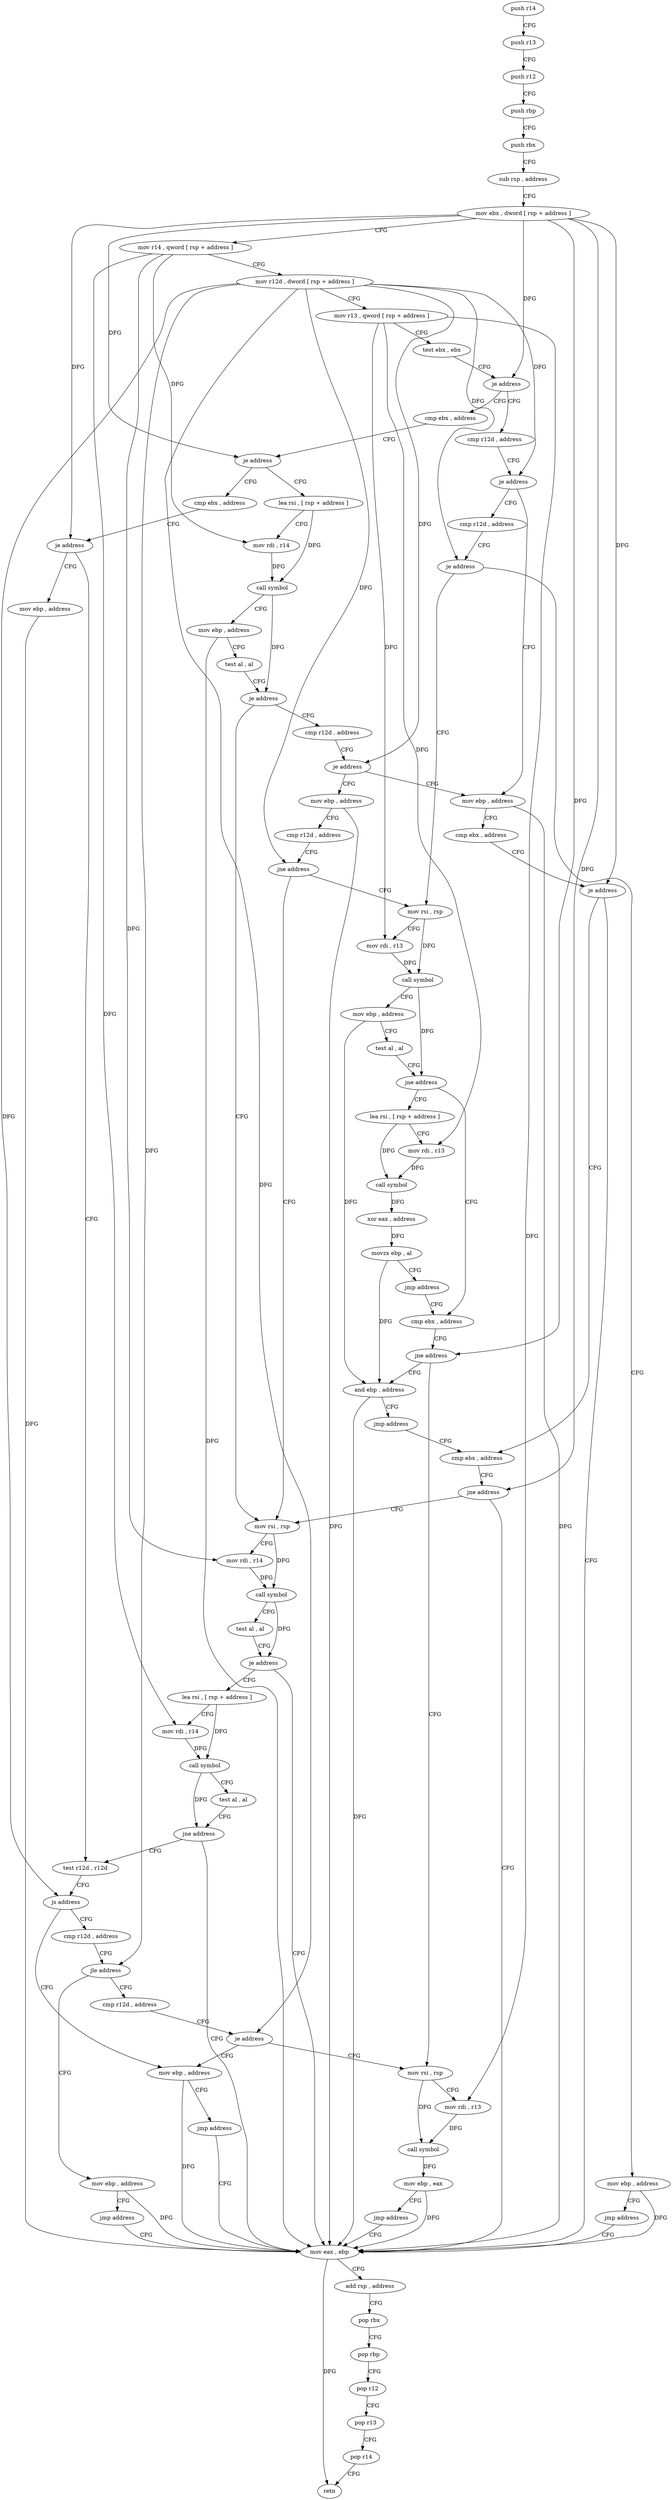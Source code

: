 digraph "func" {
"130745" [label = "push r14" ]
"130747" [label = "push r13" ]
"130749" [label = "push r12" ]
"130751" [label = "push rbp" ]
"130752" [label = "push rbx" ]
"130753" [label = "sub rsp , address" ]
"130757" [label = "mov ebx , dword [ rsp + address ]" ]
"130761" [label = "mov r14 , qword [ rsp + address ]" ]
"130766" [label = "mov r12d , dword [ rsp + address ]" ]
"130771" [label = "mov r13 , qword [ rsp + address ]" ]
"130776" [label = "test ebx , ebx" ]
"130778" [label = "je address" ]
"130937" [label = "cmp r12d , address" ]
"130784" [label = "cmp ebx , address" ]
"130941" [label = "je address" ]
"130959" [label = "mov ebp , address" ]
"130943" [label = "cmp r12d , address" ]
"130787" [label = "je address" ]
"130818" [label = "lea rsi , [ rsp + address ]" ]
"130789" [label = "cmp ebx , address" ]
"130964" [label = "cmp ebx , address" ]
"130967" [label = "je address" ]
"130803" [label = "mov eax , ebp" ]
"130973" [label = "cmp ebx , address" ]
"130947" [label = "je address" ]
"130861" [label = "mov rsi , rsp" ]
"130949" [label = "mov ebp , address" ]
"130823" [label = "mov rdi , r14" ]
"130826" [label = "call symbol" ]
"130831" [label = "mov ebp , address" ]
"130836" [label = "test al , al" ]
"130838" [label = "je address" ]
"130982" [label = "mov rsi , rsp" ]
"130844" [label = "cmp r12d , address" ]
"130792" [label = "je address" ]
"131022" [label = "test r12d , r12d" ]
"130798" [label = "mov ebp , address" ]
"130805" [label = "add rsp , address" ]
"130809" [label = "pop rbx" ]
"130810" [label = "pop rbp" ]
"130811" [label = "pop r12" ]
"130813" [label = "pop r13" ]
"130815" [label = "pop r14" ]
"130817" [label = "retn" ]
"130976" [label = "jne address" ]
"130864" [label = "mov rdi , r13" ]
"130867" [label = "call symbol" ]
"130872" [label = "mov ebp , address" ]
"130877" [label = "test al , al" ]
"130879" [label = "jne address" ]
"130901" [label = "lea rsi , [ rsp + address ]" ]
"130881" [label = "cmp ebx , address" ]
"130954" [label = "jmp address" ]
"130985" [label = "mov rdi , r14" ]
"130988" [label = "call symbol" ]
"130993" [label = "test al , al" ]
"130995" [label = "je address" ]
"131001" [label = "lea rsi , [ rsp + address ]" ]
"130848" [label = "je address" ]
"130850" [label = "mov ebp , address" ]
"131025" [label = "js address" ]
"131043" [label = "mov ebp , address" ]
"131027" [label = "cmp r12d , address" ]
"130906" [label = "mov rdi , r13" ]
"130909" [label = "call symbol" ]
"130914" [label = "xor eax , address" ]
"130917" [label = "movzx ebp , al" ]
"130920" [label = "jmp address" ]
"130884" [label = "jne address" ]
"130922" [label = "and ebp , address" ]
"130886" [label = "mov rsi , rsp" ]
"131006" [label = "mov rdi , r14" ]
"131009" [label = "call symbol" ]
"131014" [label = "test al , al" ]
"131016" [label = "jne address" ]
"130855" [label = "cmp r12d , address" ]
"130859" [label = "jne address" ]
"131048" [label = "jmp address" ]
"131031" [label = "jle address" ]
"130927" [label = "mov ebp , address" ]
"131033" [label = "cmp r12d , address" ]
"130925" [label = "jmp address" ]
"130889" [label = "mov rdi , r13" ]
"130892" [label = "call symbol" ]
"130897" [label = "mov ebp , eax" ]
"130899" [label = "jmp address" ]
"130932" [label = "jmp address" ]
"131037" [label = "je address" ]
"130745" -> "130747" [ label = "CFG" ]
"130747" -> "130749" [ label = "CFG" ]
"130749" -> "130751" [ label = "CFG" ]
"130751" -> "130752" [ label = "CFG" ]
"130752" -> "130753" [ label = "CFG" ]
"130753" -> "130757" [ label = "CFG" ]
"130757" -> "130761" [ label = "CFG" ]
"130757" -> "130778" [ label = "DFG" ]
"130757" -> "130787" [ label = "DFG" ]
"130757" -> "130967" [ label = "DFG" ]
"130757" -> "130792" [ label = "DFG" ]
"130757" -> "130976" [ label = "DFG" ]
"130757" -> "130884" [ label = "DFG" ]
"130761" -> "130766" [ label = "CFG" ]
"130761" -> "130823" [ label = "DFG" ]
"130761" -> "130985" [ label = "DFG" ]
"130761" -> "131006" [ label = "DFG" ]
"130766" -> "130771" [ label = "CFG" ]
"130766" -> "130941" [ label = "DFG" ]
"130766" -> "130947" [ label = "DFG" ]
"130766" -> "130848" [ label = "DFG" ]
"130766" -> "131025" [ label = "DFG" ]
"130766" -> "130859" [ label = "DFG" ]
"130766" -> "131031" [ label = "DFG" ]
"130766" -> "131037" [ label = "DFG" ]
"130771" -> "130776" [ label = "CFG" ]
"130771" -> "130864" [ label = "DFG" ]
"130771" -> "130906" [ label = "DFG" ]
"130771" -> "130889" [ label = "DFG" ]
"130776" -> "130778" [ label = "CFG" ]
"130778" -> "130937" [ label = "CFG" ]
"130778" -> "130784" [ label = "CFG" ]
"130937" -> "130941" [ label = "CFG" ]
"130784" -> "130787" [ label = "CFG" ]
"130941" -> "130959" [ label = "CFG" ]
"130941" -> "130943" [ label = "CFG" ]
"130959" -> "130964" [ label = "CFG" ]
"130959" -> "130803" [ label = "DFG" ]
"130943" -> "130947" [ label = "CFG" ]
"130787" -> "130818" [ label = "CFG" ]
"130787" -> "130789" [ label = "CFG" ]
"130818" -> "130823" [ label = "CFG" ]
"130818" -> "130826" [ label = "DFG" ]
"130789" -> "130792" [ label = "CFG" ]
"130964" -> "130967" [ label = "CFG" ]
"130967" -> "130803" [ label = "CFG" ]
"130967" -> "130973" [ label = "CFG" ]
"130803" -> "130805" [ label = "CFG" ]
"130803" -> "130817" [ label = "DFG" ]
"130973" -> "130976" [ label = "CFG" ]
"130947" -> "130861" [ label = "CFG" ]
"130947" -> "130949" [ label = "CFG" ]
"130861" -> "130864" [ label = "CFG" ]
"130861" -> "130867" [ label = "DFG" ]
"130949" -> "130954" [ label = "CFG" ]
"130949" -> "130803" [ label = "DFG" ]
"130823" -> "130826" [ label = "DFG" ]
"130826" -> "130831" [ label = "CFG" ]
"130826" -> "130838" [ label = "DFG" ]
"130831" -> "130836" [ label = "CFG" ]
"130831" -> "130803" [ label = "DFG" ]
"130836" -> "130838" [ label = "CFG" ]
"130838" -> "130982" [ label = "CFG" ]
"130838" -> "130844" [ label = "CFG" ]
"130982" -> "130985" [ label = "CFG" ]
"130982" -> "130988" [ label = "DFG" ]
"130844" -> "130848" [ label = "CFG" ]
"130792" -> "131022" [ label = "CFG" ]
"130792" -> "130798" [ label = "CFG" ]
"131022" -> "131025" [ label = "CFG" ]
"130798" -> "130803" [ label = "DFG" ]
"130805" -> "130809" [ label = "CFG" ]
"130809" -> "130810" [ label = "CFG" ]
"130810" -> "130811" [ label = "CFG" ]
"130811" -> "130813" [ label = "CFG" ]
"130813" -> "130815" [ label = "CFG" ]
"130815" -> "130817" [ label = "CFG" ]
"130976" -> "130803" [ label = "CFG" ]
"130976" -> "130982" [ label = "CFG" ]
"130864" -> "130867" [ label = "DFG" ]
"130867" -> "130872" [ label = "CFG" ]
"130867" -> "130879" [ label = "DFG" ]
"130872" -> "130877" [ label = "CFG" ]
"130872" -> "130922" [ label = "DFG" ]
"130877" -> "130879" [ label = "CFG" ]
"130879" -> "130901" [ label = "CFG" ]
"130879" -> "130881" [ label = "CFG" ]
"130901" -> "130906" [ label = "CFG" ]
"130901" -> "130909" [ label = "DFG" ]
"130881" -> "130884" [ label = "CFG" ]
"130954" -> "130803" [ label = "CFG" ]
"130985" -> "130988" [ label = "DFG" ]
"130988" -> "130993" [ label = "CFG" ]
"130988" -> "130995" [ label = "DFG" ]
"130993" -> "130995" [ label = "CFG" ]
"130995" -> "130803" [ label = "CFG" ]
"130995" -> "131001" [ label = "CFG" ]
"131001" -> "131006" [ label = "CFG" ]
"131001" -> "131009" [ label = "DFG" ]
"130848" -> "130959" [ label = "CFG" ]
"130848" -> "130850" [ label = "CFG" ]
"130850" -> "130855" [ label = "CFG" ]
"130850" -> "130803" [ label = "DFG" ]
"131025" -> "131043" [ label = "CFG" ]
"131025" -> "131027" [ label = "CFG" ]
"131043" -> "131048" [ label = "CFG" ]
"131043" -> "130803" [ label = "DFG" ]
"131027" -> "131031" [ label = "CFG" ]
"130906" -> "130909" [ label = "DFG" ]
"130909" -> "130914" [ label = "DFG" ]
"130914" -> "130917" [ label = "DFG" ]
"130917" -> "130920" [ label = "CFG" ]
"130917" -> "130922" [ label = "DFG" ]
"130920" -> "130881" [ label = "CFG" ]
"130884" -> "130922" [ label = "CFG" ]
"130884" -> "130886" [ label = "CFG" ]
"130922" -> "130925" [ label = "CFG" ]
"130922" -> "130803" [ label = "DFG" ]
"130886" -> "130889" [ label = "CFG" ]
"130886" -> "130892" [ label = "DFG" ]
"131006" -> "131009" [ label = "DFG" ]
"131009" -> "131014" [ label = "CFG" ]
"131009" -> "131016" [ label = "DFG" ]
"131014" -> "131016" [ label = "CFG" ]
"131016" -> "130803" [ label = "CFG" ]
"131016" -> "131022" [ label = "CFG" ]
"130855" -> "130859" [ label = "CFG" ]
"130859" -> "130982" [ label = "CFG" ]
"130859" -> "130861" [ label = "CFG" ]
"131048" -> "130803" [ label = "CFG" ]
"131031" -> "130927" [ label = "CFG" ]
"131031" -> "131033" [ label = "CFG" ]
"130927" -> "130932" [ label = "CFG" ]
"130927" -> "130803" [ label = "DFG" ]
"131033" -> "131037" [ label = "CFG" ]
"130925" -> "130973" [ label = "CFG" ]
"130889" -> "130892" [ label = "DFG" ]
"130892" -> "130897" [ label = "DFG" ]
"130897" -> "130899" [ label = "CFG" ]
"130897" -> "130803" [ label = "DFG" ]
"130899" -> "130803" [ label = "CFG" ]
"130932" -> "130803" [ label = "CFG" ]
"131037" -> "130886" [ label = "CFG" ]
"131037" -> "131043" [ label = "CFG" ]
}
